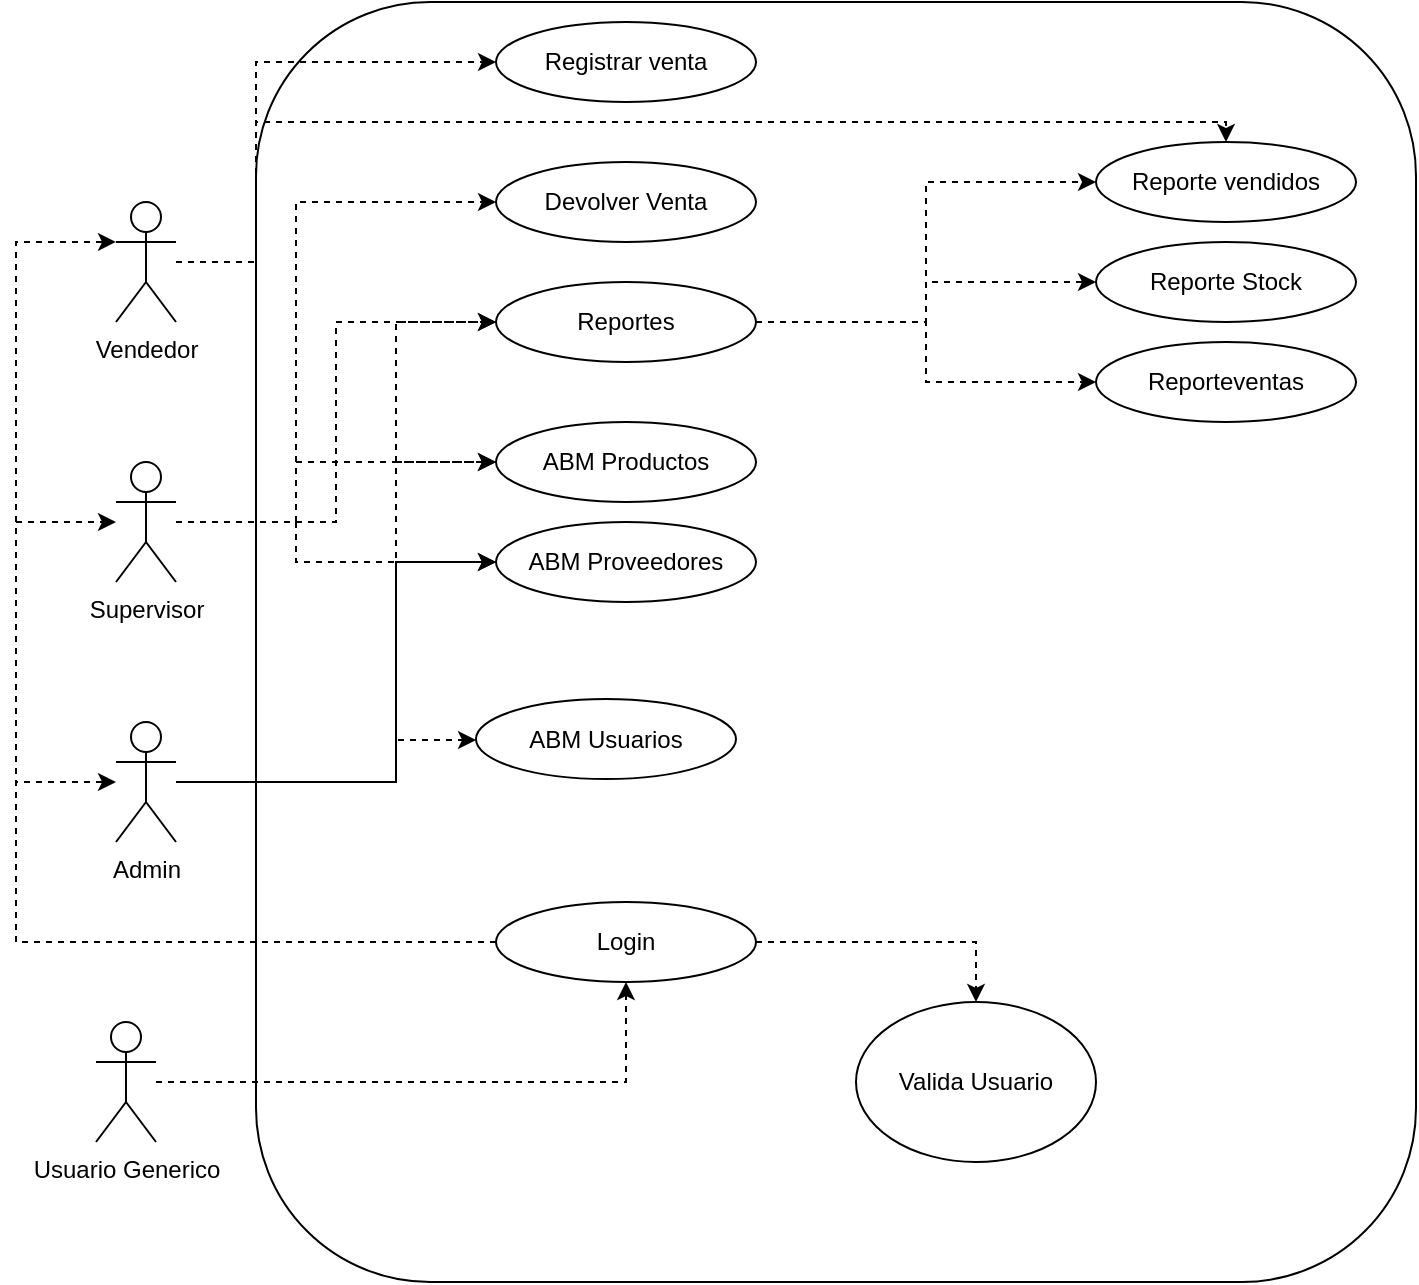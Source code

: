 <mxfile version="22.1.4" type="github" pages="3">
  <diagram id="C5RBs43oDa-KdzZeNtuy" name="Diagrama - Caso de Uso">
    <mxGraphModel dx="1314" dy="788" grid="1" gridSize="10" guides="1" tooltips="1" connect="1" arrows="1" fold="1" page="1" pageScale="1" pageWidth="827" pageHeight="1169" math="0" shadow="0">
      <root>
        <mxCell id="WIyWlLk6GJQsqaUBKTNV-0" />
        <mxCell id="WIyWlLk6GJQsqaUBKTNV-1" parent="WIyWlLk6GJQsqaUBKTNV-0" />
        <mxCell id="89AkJ8e365rJD2Zc7kNv-28" value="" style="rounded=1;whiteSpace=wrap;html=1;" vertex="1" parent="WIyWlLk6GJQsqaUBKTNV-1">
          <mxGeometry x="190" y="80" width="580" height="640" as="geometry" />
        </mxCell>
        <mxCell id="89AkJ8e365rJD2Zc7kNv-14" style="edgeStyle=orthogonalEdgeStyle;rounded=0;orthogonalLoop=1;jettySize=auto;html=1;entryX=0;entryY=0.5;entryDx=0;entryDy=0;dashed=1;" edge="1" parent="WIyWlLk6GJQsqaUBKTNV-1" source="4HETi5X4JbVhUi4bvFOk-2" target="89AkJ8e365rJD2Zc7kNv-13">
          <mxGeometry relative="1" as="geometry" />
        </mxCell>
        <mxCell id="89AkJ8e365rJD2Zc7kNv-18" style="edgeStyle=orthogonalEdgeStyle;rounded=0;orthogonalLoop=1;jettySize=auto;html=1;entryX=0;entryY=0.5;entryDx=0;entryDy=0;dashed=1;" edge="1" parent="WIyWlLk6GJQsqaUBKTNV-1" source="4HETi5X4JbVhUi4bvFOk-2" target="yIODeg7tewMYD-Vx1pWO-0">
          <mxGeometry relative="1" as="geometry">
            <Array as="points">
              <mxPoint x="210" y="340" />
              <mxPoint x="210" y="180" />
            </Array>
          </mxGeometry>
        </mxCell>
        <mxCell id="89AkJ8e365rJD2Zc7kNv-20" style="edgeStyle=orthogonalEdgeStyle;rounded=0;orthogonalLoop=1;jettySize=auto;html=1;dashed=1;" edge="1" parent="WIyWlLk6GJQsqaUBKTNV-1" source="4HETi5X4JbVhUi4bvFOk-2" target="_j4DWzkTZO4w0HOQPFZT-0">
          <mxGeometry relative="1" as="geometry">
            <Array as="points">
              <mxPoint x="210" y="340" />
              <mxPoint x="210" y="310" />
            </Array>
          </mxGeometry>
        </mxCell>
        <mxCell id="89AkJ8e365rJD2Zc7kNv-21" style="edgeStyle=orthogonalEdgeStyle;rounded=0;orthogonalLoop=1;jettySize=auto;html=1;dashed=1;" edge="1" parent="WIyWlLk6GJQsqaUBKTNV-1" source="4HETi5X4JbVhUi4bvFOk-2" target="z9c_RL_WU1P664MGDf2V-0">
          <mxGeometry relative="1" as="geometry">
            <Array as="points">
              <mxPoint x="210" y="340" />
              <mxPoint x="210" y="360" />
            </Array>
          </mxGeometry>
        </mxCell>
        <mxCell id="4HETi5X4JbVhUi4bvFOk-2" value="Supervisor" style="shape=umlActor;verticalLabelPosition=bottom;verticalAlign=top;html=1;outlineConnect=0;" vertex="1" parent="WIyWlLk6GJQsqaUBKTNV-1">
          <mxGeometry x="120" y="310" width="30" height="60" as="geometry" />
        </mxCell>
        <mxCell id="89AkJ8e365rJD2Zc7kNv-1" style="edgeStyle=orthogonalEdgeStyle;rounded=0;orthogonalLoop=1;jettySize=auto;html=1;dashed=1;" edge="1" parent="WIyWlLk6GJQsqaUBKTNV-1" source="4HETi5X4JbVhUi4bvFOk-3" target="4HETi5X4JbVhUi4bvFOk-14">
          <mxGeometry relative="1" as="geometry">
            <Array as="points">
              <mxPoint x="260" y="470" />
              <mxPoint x="260" y="449" />
            </Array>
          </mxGeometry>
        </mxCell>
        <mxCell id="89AkJ8e365rJD2Zc7kNv-2" style="edgeStyle=orthogonalEdgeStyle;rounded=0;orthogonalLoop=1;jettySize=auto;html=1;entryX=0;entryY=0.5;entryDx=0;entryDy=0;" edge="1" parent="WIyWlLk6GJQsqaUBKTNV-1" source="4HETi5X4JbVhUi4bvFOk-3" target="z9c_RL_WU1P664MGDf2V-0">
          <mxGeometry relative="1" as="geometry">
            <Array as="points">
              <mxPoint x="260" y="470" />
              <mxPoint x="260" y="360" />
            </Array>
          </mxGeometry>
        </mxCell>
        <mxCell id="89AkJ8e365rJD2Zc7kNv-3" style="edgeStyle=orthogonalEdgeStyle;rounded=0;orthogonalLoop=1;jettySize=auto;html=1;entryX=0;entryY=0.5;entryDx=0;entryDy=0;dashed=1;" edge="1" parent="WIyWlLk6GJQsqaUBKTNV-1" source="4HETi5X4JbVhUi4bvFOk-3" target="_j4DWzkTZO4w0HOQPFZT-0">
          <mxGeometry relative="1" as="geometry">
            <Array as="points">
              <mxPoint x="260" y="470" />
              <mxPoint x="260" y="310" />
            </Array>
          </mxGeometry>
        </mxCell>
        <mxCell id="89AkJ8e365rJD2Zc7kNv-19" style="edgeStyle=orthogonalEdgeStyle;rounded=0;orthogonalLoop=1;jettySize=auto;html=1;entryX=0;entryY=0.5;entryDx=0;entryDy=0;dashed=1;" edge="1" parent="WIyWlLk6GJQsqaUBKTNV-1" source="4HETi5X4JbVhUi4bvFOk-3" target="89AkJ8e365rJD2Zc7kNv-13">
          <mxGeometry relative="1" as="geometry">
            <Array as="points">
              <mxPoint x="260" y="470" />
              <mxPoint x="260" y="240" />
            </Array>
          </mxGeometry>
        </mxCell>
        <mxCell id="4HETi5X4JbVhUi4bvFOk-3" value="Admin" style="shape=umlActor;verticalLabelPosition=bottom;verticalAlign=top;html=1;outlineConnect=0;" vertex="1" parent="WIyWlLk6GJQsqaUBKTNV-1">
          <mxGeometry x="120" y="440" width="30" height="60" as="geometry" />
        </mxCell>
        <mxCell id="89AkJ8e365rJD2Zc7kNv-8" style="edgeStyle=orthogonalEdgeStyle;rounded=0;orthogonalLoop=1;jettySize=auto;html=1;entryX=0;entryY=0.5;entryDx=0;entryDy=0;dashed=1;" edge="1" parent="WIyWlLk6GJQsqaUBKTNV-1" source="4HETi5X4JbVhUi4bvFOk-4" target="4HETi5X4JbVhUi4bvFOk-13">
          <mxGeometry relative="1" as="geometry">
            <Array as="points">
              <mxPoint x="190" y="210" />
              <mxPoint x="190" y="110" />
            </Array>
          </mxGeometry>
        </mxCell>
        <mxCell id="89AkJ8e365rJD2Zc7kNv-22" style="edgeStyle=orthogonalEdgeStyle;rounded=0;orthogonalLoop=1;jettySize=auto;html=1;dashed=1;" edge="1" parent="WIyWlLk6GJQsqaUBKTNV-1" source="4HETi5X4JbVhUi4bvFOk-4" target="89AkJ8e365rJD2Zc7kNv-12">
          <mxGeometry relative="1" as="geometry">
            <Array as="points">
              <mxPoint x="190" y="210" />
              <mxPoint x="190" y="140" />
              <mxPoint x="675" y="140" />
            </Array>
          </mxGeometry>
        </mxCell>
        <mxCell id="4HETi5X4JbVhUi4bvFOk-4" value="Vendedor" style="shape=umlActor;verticalLabelPosition=bottom;verticalAlign=top;html=1;outlineConnect=0;" vertex="1" parent="WIyWlLk6GJQsqaUBKTNV-1">
          <mxGeometry x="120" y="180" width="30" height="60" as="geometry" />
        </mxCell>
        <mxCell id="y-SaJvMA5GzT7pDGARi3-0" style="edgeStyle=orthogonalEdgeStyle;rounded=0;orthogonalLoop=1;jettySize=auto;html=1;dashed=1;" edge="1" parent="WIyWlLk6GJQsqaUBKTNV-1" source="4HETi5X4JbVhUi4bvFOk-9" target="4HETi5X4JbVhUi4bvFOk-12">
          <mxGeometry relative="1" as="geometry" />
        </mxCell>
        <mxCell id="89AkJ8e365rJD2Zc7kNv-25" style="edgeStyle=orthogonalEdgeStyle;rounded=0;orthogonalLoop=1;jettySize=auto;html=1;dashed=1;" edge="1" parent="WIyWlLk6GJQsqaUBKTNV-1" source="4HETi5X4JbVhUi4bvFOk-9" target="4HETi5X4JbVhUi4bvFOk-3">
          <mxGeometry relative="1" as="geometry">
            <Array as="points">
              <mxPoint x="70" y="550" />
              <mxPoint x="70" y="470" />
            </Array>
          </mxGeometry>
        </mxCell>
        <mxCell id="89AkJ8e365rJD2Zc7kNv-26" style="edgeStyle=orthogonalEdgeStyle;rounded=0;orthogonalLoop=1;jettySize=auto;html=1;dashed=1;" edge="1" parent="WIyWlLk6GJQsqaUBKTNV-1" source="4HETi5X4JbVhUi4bvFOk-9" target="4HETi5X4JbVhUi4bvFOk-2">
          <mxGeometry relative="1" as="geometry">
            <Array as="points">
              <mxPoint x="70" y="550" />
              <mxPoint x="70" y="340" />
            </Array>
          </mxGeometry>
        </mxCell>
        <mxCell id="4HETi5X4JbVhUi4bvFOk-9" value="Login" style="ellipse;whiteSpace=wrap;html=1;" vertex="1" parent="WIyWlLk6GJQsqaUBKTNV-1">
          <mxGeometry x="310" y="530" width="130" height="40" as="geometry" />
        </mxCell>
        <mxCell id="4HETi5X4JbVhUi4bvFOk-11" style="edgeStyle=orthogonalEdgeStyle;rounded=0;orthogonalLoop=1;jettySize=auto;html=1;dashed=1;" edge="1" parent="WIyWlLk6GJQsqaUBKTNV-1" source="4HETi5X4JbVhUi4bvFOk-10" target="4HETi5X4JbVhUi4bvFOk-9">
          <mxGeometry relative="1" as="geometry" />
        </mxCell>
        <mxCell id="4HETi5X4JbVhUi4bvFOk-10" value="Usuario Generico" style="shape=umlActor;verticalLabelPosition=bottom;verticalAlign=top;html=1;outlineConnect=0;" vertex="1" parent="WIyWlLk6GJQsqaUBKTNV-1">
          <mxGeometry x="110" y="590" width="30" height="60" as="geometry" />
        </mxCell>
        <mxCell id="4HETi5X4JbVhUi4bvFOk-12" value="Valida Usuario" style="ellipse;whiteSpace=wrap;html=1;" vertex="1" parent="WIyWlLk6GJQsqaUBKTNV-1">
          <mxGeometry x="490" y="580" width="120" height="80" as="geometry" />
        </mxCell>
        <mxCell id="4HETi5X4JbVhUi4bvFOk-13" value="Registrar venta" style="ellipse;whiteSpace=wrap;html=1;" vertex="1" parent="WIyWlLk6GJQsqaUBKTNV-1">
          <mxGeometry x="310" y="90" width="130" height="40" as="geometry" />
        </mxCell>
        <mxCell id="4HETi5X4JbVhUi4bvFOk-14" value="ABM Usuarios" style="ellipse;whiteSpace=wrap;html=1;" vertex="1" parent="WIyWlLk6GJQsqaUBKTNV-1">
          <mxGeometry x="300" y="428.54" width="130" height="40" as="geometry" />
        </mxCell>
        <mxCell id="_j4DWzkTZO4w0HOQPFZT-0" value="ABM Productos" style="ellipse;whiteSpace=wrap;html=1;" vertex="1" parent="WIyWlLk6GJQsqaUBKTNV-1">
          <mxGeometry x="310" y="290" width="130" height="40" as="geometry" />
        </mxCell>
        <mxCell id="yIODeg7tewMYD-Vx1pWO-0" value="Devolver Venta" style="ellipse;whiteSpace=wrap;html=1;" vertex="1" parent="WIyWlLk6GJQsqaUBKTNV-1">
          <mxGeometry x="310" y="160" width="130" height="40" as="geometry" />
        </mxCell>
        <mxCell id="z9c_RL_WU1P664MGDf2V-0" value="ABM Proveedores" style="ellipse;whiteSpace=wrap;html=1;" vertex="1" parent="WIyWlLk6GJQsqaUBKTNV-1">
          <mxGeometry x="310" y="340" width="130" height="40" as="geometry" />
        </mxCell>
        <mxCell id="89AkJ8e365rJD2Zc7kNv-10" value="Reporte Stock" style="ellipse;whiteSpace=wrap;html=1;" vertex="1" parent="WIyWlLk6GJQsqaUBKTNV-1">
          <mxGeometry x="610" y="200" width="130" height="40" as="geometry" />
        </mxCell>
        <mxCell id="89AkJ8e365rJD2Zc7kNv-11" value="Reporteventas" style="ellipse;whiteSpace=wrap;html=1;" vertex="1" parent="WIyWlLk6GJQsqaUBKTNV-1">
          <mxGeometry x="610" y="250" width="130" height="40" as="geometry" />
        </mxCell>
        <mxCell id="89AkJ8e365rJD2Zc7kNv-12" value="Reporte vendidos" style="ellipse;whiteSpace=wrap;html=1;" vertex="1" parent="WIyWlLk6GJQsqaUBKTNV-1">
          <mxGeometry x="610" y="150" width="130" height="40" as="geometry" />
        </mxCell>
        <mxCell id="89AkJ8e365rJD2Zc7kNv-15" style="edgeStyle=orthogonalEdgeStyle;rounded=0;orthogonalLoop=1;jettySize=auto;html=1;entryX=0;entryY=0.5;entryDx=0;entryDy=0;dashed=1;" edge="1" parent="WIyWlLk6GJQsqaUBKTNV-1" source="89AkJ8e365rJD2Zc7kNv-13" target="89AkJ8e365rJD2Zc7kNv-12">
          <mxGeometry relative="1" as="geometry" />
        </mxCell>
        <mxCell id="89AkJ8e365rJD2Zc7kNv-16" style="edgeStyle=orthogonalEdgeStyle;rounded=0;orthogonalLoop=1;jettySize=auto;html=1;dashed=1;" edge="1" parent="WIyWlLk6GJQsqaUBKTNV-1" source="89AkJ8e365rJD2Zc7kNv-13" target="89AkJ8e365rJD2Zc7kNv-10">
          <mxGeometry relative="1" as="geometry" />
        </mxCell>
        <mxCell id="89AkJ8e365rJD2Zc7kNv-17" style="edgeStyle=orthogonalEdgeStyle;rounded=0;orthogonalLoop=1;jettySize=auto;html=1;dashed=1;" edge="1" parent="WIyWlLk6GJQsqaUBKTNV-1" source="89AkJ8e365rJD2Zc7kNv-13" target="89AkJ8e365rJD2Zc7kNv-11">
          <mxGeometry relative="1" as="geometry" />
        </mxCell>
        <mxCell id="89AkJ8e365rJD2Zc7kNv-13" value="Reportes" style="ellipse;whiteSpace=wrap;html=1;" vertex="1" parent="WIyWlLk6GJQsqaUBKTNV-1">
          <mxGeometry x="310" y="220" width="130" height="40" as="geometry" />
        </mxCell>
        <mxCell id="89AkJ8e365rJD2Zc7kNv-27" style="edgeStyle=orthogonalEdgeStyle;rounded=0;orthogonalLoop=1;jettySize=auto;html=1;entryX=0;entryY=0.333;entryDx=0;entryDy=0;entryPerimeter=0;dashed=1;" edge="1" parent="WIyWlLk6GJQsqaUBKTNV-1" source="4HETi5X4JbVhUi4bvFOk-9" target="4HETi5X4JbVhUi4bvFOk-4">
          <mxGeometry relative="1" as="geometry">
            <Array as="points">
              <mxPoint x="70" y="550" />
              <mxPoint x="70" y="200" />
            </Array>
          </mxGeometry>
        </mxCell>
      </root>
    </mxGraphModel>
  </diagram>
  <diagram id="l8IImJMJP9vMrhXiJ4r4" name="Diagrama Secuencia ">
    <mxGraphModel dx="1314" dy="788" grid="1" gridSize="10" guides="1" tooltips="1" connect="1" arrows="1" fold="1" page="1" pageScale="1" pageWidth="827" pageHeight="1169" math="0" shadow="0">
      <root>
        <mxCell id="0" />
        <mxCell id="1" parent="0" />
        <mxCell id="7I6qIPAIbdKNP_cKjjOA-1" value="Usuario" style="rounded=0;whiteSpace=wrap;html=1;fontSize=10;fontFamily=Helvetica;" vertex="1" parent="1">
          <mxGeometry x="395" y="100" width="120" height="60" as="geometry" />
        </mxCell>
        <mxCell id="7I6qIPAIbdKNP_cKjjOA-2" value="Login" style="rounded=0;whiteSpace=wrap;html=1;" vertex="1" parent="1">
          <mxGeometry x="565" y="100" width="120" height="60" as="geometry" />
        </mxCell>
        <mxCell id="7I6qIPAIbdKNP_cKjjOA-3" value="" style="rounded=0;whiteSpace=wrap;html=1;fontSize=10;fontFamily=Helvetica;" vertex="1" parent="1">
          <mxGeometry x="275" y="160" width="20" height="340" as="geometry" />
        </mxCell>
        <mxCell id="7I6qIPAIbdKNP_cKjjOA-6" value="" style="rounded=0;whiteSpace=wrap;html=1;fontSize=10;fontFamily=Helvetica;" vertex="1" parent="1">
          <mxGeometry x="445" y="160" width="20" height="340" as="geometry" />
        </mxCell>
        <mxCell id="7I6qIPAIbdKNP_cKjjOA-7" value="" style="endArrow=classic;html=1;rounded=0;entryX=-0.083;entryY=0.689;entryDx=0;entryDy=0;entryPerimeter=0;fontSize=10;fontFamily=Helvetica;" edge="1" parent="1">
          <mxGeometry relative="1" as="geometry">
            <mxPoint x="465" y="400.19" as="sourcePoint" />
            <mxPoint x="613.34" y="400.0" as="targetPoint" />
          </mxGeometry>
        </mxCell>
        <mxCell id="7I6qIPAIbdKNP_cKjjOA-8" value="Login()" style="edgeLabel;html=1;align=center;verticalAlign=middle;resizable=0;points=[];fontSize=10;fontFamily=Helvetica;" vertex="1" connectable="0" parent="7I6qIPAIbdKNP_cKjjOA-7">
          <mxGeometry x="0.014" y="3" relative="1" as="geometry">
            <mxPoint as="offset" />
          </mxGeometry>
        </mxCell>
        <mxCell id="7I6qIPAIbdKNP_cKjjOA-9" value="UsuarioGenerico (Menu)" style="rounded=0;whiteSpace=wrap;html=1;fontSize=10;fontFamily=Helvetica;" vertex="1" parent="1">
          <mxGeometry x="225" y="100" width="120" height="60" as="geometry" />
        </mxCell>
        <mxCell id="7I6qIPAIbdKNP_cKjjOA-10" value="Usuario Final" style="shape=umlActor;verticalLabelPosition=bottom;verticalAlign=top;html=1;outlineConnect=0;fontSize=10;fontFamily=Helvetica;" vertex="1" parent="1">
          <mxGeometry x="120" y="80" width="30" height="60" as="geometry" />
        </mxCell>
        <mxCell id="7I6qIPAIbdKNP_cKjjOA-11" value="" style="rounded=0;whiteSpace=wrap;html=1;fontSize=10;fontFamily=Helvetica;" vertex="1" parent="1">
          <mxGeometry x="125" y="160" width="20" height="340" as="geometry" />
        </mxCell>
        <mxCell id="7I6qIPAIbdKNP_cKjjOA-12" value="" style="endArrow=none;html=1;rounded=0;endFill=0;startArrow=block;startFill=1;fontSize=10;fontFamily=Helvetica;" edge="1" parent="1">
          <mxGeometry relative="1" as="geometry">
            <mxPoint x="150" y="230" as="sourcePoint" />
            <mxPoint x="275" y="230" as="targetPoint" />
          </mxGeometry>
        </mxCell>
        <mxCell id="7I6qIPAIbdKNP_cKjjOA-13" value="" style="endArrow=classic;html=1;rounded=0;entryX=-0.133;entryY=0.084;entryDx=0;entryDy=0;entryPerimeter=0;exitX=0.972;exitY=0.085;exitDx=0;exitDy=0;exitPerimeter=0;fontSize=10;fontFamily=Helvetica;" edge="1" parent="1" source="7I6qIPAIbdKNP_cKjjOA-11" target="7I6qIPAIbdKNP_cKjjOA-3">
          <mxGeometry relative="1" as="geometry">
            <mxPoint x="150" y="200" as="sourcePoint" />
            <mxPoint x="265" y="200" as="targetPoint" />
          </mxGeometry>
        </mxCell>
        <mxCell id="7I6qIPAIbdKNP_cKjjOA-14" value="Ingresa al menu" style="edgeLabel;html=1;align=center;verticalAlign=middle;resizable=0;points=[];fontSize=10;fontFamily=Helvetica;" vertex="1" connectable="0" parent="7I6qIPAIbdKNP_cKjjOA-13">
          <mxGeometry x="0.014" y="3" relative="1" as="geometry">
            <mxPoint as="offset" />
          </mxGeometry>
        </mxCell>
        <mxCell id="7I6qIPAIbdKNP_cKjjOA-15" value="Solicita input" style="edgeLabel;html=1;align=center;verticalAlign=middle;resizable=0;points=[];fontSize=10;fontFamily=Helvetica;" vertex="1" connectable="0" parent="1">
          <mxGeometry x="215.003" y="229.999" as="geometry">
            <mxPoint x="-1" y="-3" as="offset" />
          </mxGeometry>
        </mxCell>
        <mxCell id="7I6qIPAIbdKNP_cKjjOA-16" value="" style="endArrow=classic;html=1;rounded=0;fontSize=10;fontFamily=Helvetica;" edge="1" parent="1">
          <mxGeometry relative="1" as="geometry">
            <mxPoint x="150" y="260" as="sourcePoint" />
            <mxPoint x="270" y="260" as="targetPoint" />
          </mxGeometry>
        </mxCell>
        <mxCell id="7I6qIPAIbdKNP_cKjjOA-17" value="Ingresa opcion Login" style="edgeLabel;html=1;align=center;verticalAlign=middle;resizable=0;points=[];fontSize=10;fontFamily=Helvetica;" vertex="1" connectable="0" parent="7I6qIPAIbdKNP_cKjjOA-16">
          <mxGeometry x="-0.385" y="-4" relative="1" as="geometry">
            <mxPoint x="25" as="offset" />
          </mxGeometry>
        </mxCell>
        <mxCell id="7I6qIPAIbdKNP_cKjjOA-18" value="Solicita Usr y Clave" style="endArrow=none;html=1;rounded=0;endFill=0;startArrow=classic;startFill=1;fontSize=10;fontFamily=Helvetica;" edge="1" parent="1">
          <mxGeometry relative="1" as="geometry">
            <mxPoint x="145" y="310" as="sourcePoint" />
            <mxPoint x="275" y="310" as="targetPoint" />
          </mxGeometry>
        </mxCell>
        <mxCell id="7I6qIPAIbdKNP_cKjjOA-19" value="" style="endArrow=classic;html=1;rounded=0;exitX=0.944;exitY=0.468;exitDx=0;exitDy=0;exitPerimeter=0;entryX=-0.056;entryY=0.462;entryDx=0;entryDy=0;entryPerimeter=0;fontSize=10;fontFamily=Helvetica;" edge="1" parent="1">
          <mxGeometry relative="1" as="geometry">
            <mxPoint x="295.0" y="332.04" as="sourcePoint" />
            <mxPoint x="445.0" y="330.0" as="targetPoint" />
          </mxGeometry>
        </mxCell>
        <mxCell id="7I6qIPAIbdKNP_cKjjOA-20" value="Comparausuarios()" style="edgeLabel;html=1;align=center;verticalAlign=middle;resizable=0;points=[];fontSize=10;fontFamily=Helvetica;" vertex="1" connectable="0" parent="7I6qIPAIbdKNP_cKjjOA-19">
          <mxGeometry x="-0.385" y="-4" relative="1" as="geometry">
            <mxPoint x="25" y="-11" as="offset" />
          </mxGeometry>
        </mxCell>
        <mxCell id="7I6qIPAIbdKNP_cKjjOA-21" value="" style="endArrow=classic;html=1;rounded=0;fontSize=10;fontFamily=Helvetica;" edge="1" parent="1">
          <mxGeometry relative="1" as="geometry">
            <mxPoint x="295" y="390.76" as="sourcePoint" />
            <mxPoint x="445" y="390" as="targetPoint" />
          </mxGeometry>
        </mxCell>
        <mxCell id="7I6qIPAIbdKNP_cKjjOA-22" value="responde true" style="edgeLabel;html=1;align=center;verticalAlign=middle;resizable=0;points=[];fontSize=10;fontFamily=Helvetica;" vertex="1" connectable="0" parent="7I6qIPAIbdKNP_cKjjOA-21">
          <mxGeometry x="-0.385" y="-4" relative="1" as="geometry">
            <mxPoint x="25" y="-5" as="offset" />
          </mxGeometry>
        </mxCell>
        <mxCell id="7I6qIPAIbdKNP_cKjjOA-23" value="" style="endArrow=classic;html=1;rounded=0;exitX=0.944;exitY=0.928;exitDx=0;exitDy=0;exitPerimeter=0;entryX=0;entryY=0.931;entryDx=0;entryDy=0;entryPerimeter=0;fontSize=10;fontFamily=Helvetica;" edge="1" parent="1">
          <mxGeometry relative="1" as="geometry">
            <mxPoint x="293.88" y="440.0" as="sourcePoint" />
            <mxPoint x="445" y="441.02" as="targetPoint" />
          </mxGeometry>
        </mxCell>
        <mxCell id="7I6qIPAIbdKNP_cKjjOA-24" value="TraerHostUsuario()" style="edgeLabel;html=1;align=center;verticalAlign=middle;resizable=0;points=[];fontSize=10;fontFamily=Helvetica;" vertex="1" connectable="0" parent="7I6qIPAIbdKNP_cKjjOA-23">
          <mxGeometry x="-0.385" y="-4" relative="1" as="geometry">
            <mxPoint x="25" as="offset" />
          </mxGeometry>
        </mxCell>
        <mxCell id="7I6qIPAIbdKNP_cKjjOA-25" value="" style="endArrow=none;dashed=1;html=1;rounded=0;exitX=1.028;exitY=0.66;exitDx=0;exitDy=0;exitPerimeter=0;startArrow=block;startFill=1;fontSize=10;fontFamily=Helvetica;" edge="1" parent="1">
          <mxGeometry width="50" height="50" relative="1" as="geometry">
            <mxPoint x="295.0" y="361.4" as="sourcePoint" />
            <mxPoint x="445" y="360" as="targetPoint" />
          </mxGeometry>
        </mxCell>
        <mxCell id="7I6qIPAIbdKNP_cKjjOA-26" value="Datos no Encontrados" style="edgeLabel;html=1;align=center;verticalAlign=middle;resizable=0;points=[];fontSize=10;fontFamily=Helvetica;" vertex="1" connectable="0" parent="7I6qIPAIbdKNP_cKjjOA-25">
          <mxGeometry x="0.318" y="3" relative="1" as="geometry">
            <mxPoint x="-19" y="13" as="offset" />
          </mxGeometry>
        </mxCell>
        <mxCell id="7I6qIPAIbdKNP_cKjjOA-27" value="" style="endArrow=none;dashed=1;html=1;rounded=0;startArrow=block;startFill=1;fontSize=10;fontFamily=Helvetica;" edge="1" parent="1">
          <mxGeometry width="50" height="50" relative="1" as="geometry">
            <mxPoint x="465" y="420" as="sourcePoint" />
            <mxPoint x="615" y="420" as="targetPoint" />
          </mxGeometry>
        </mxCell>
        <mxCell id="7I6qIPAIbdKNP_cKjjOA-28" value="no hay conexion" style="edgeLabel;html=1;align=center;verticalAlign=middle;resizable=0;points=[];fontSize=10;fontFamily=Helvetica;" vertex="1" connectable="0" parent="7I6qIPAIbdKNP_cKjjOA-27">
          <mxGeometry x="0.318" y="3" relative="1" as="geometry">
            <mxPoint x="-19" y="3" as="offset" />
          </mxGeometry>
        </mxCell>
        <mxCell id="7I6qIPAIbdKNP_cKjjOA-29" value="" style="endArrow=none;dashed=1;html=1;rounded=0;fontSize=10;fontFamily=Helvetica;" edge="1" parent="1">
          <mxGeometry width="50" height="50" relative="1" as="geometry">
            <mxPoint x="135" y="500" as="sourcePoint" />
            <mxPoint x="442" y="500" as="targetPoint" />
          </mxGeometry>
        </mxCell>
        <mxCell id="7I6qIPAIbdKNP_cKjjOA-30" value="Exit Environment()" style="edgeLabel;html=1;align=center;verticalAlign=middle;resizable=0;points=[];fontSize=10;fontFamily=Helvetica;" vertex="1" connectable="0" parent="7I6qIPAIbdKNP_cKjjOA-29">
          <mxGeometry x="0.318" y="3" relative="1" as="geometry">
            <mxPoint x="28" as="offset" />
          </mxGeometry>
        </mxCell>
        <mxCell id="7I6qIPAIbdKNP_cKjjOA-31" value="" style="rounded=0;whiteSpace=wrap;html=1;fontSize=10;fontFamily=Helvetica;" vertex="1" parent="1">
          <mxGeometry x="615" y="160" width="20" height="340" as="geometry" />
        </mxCell>
        <mxCell id="7I6qIPAIbdKNP_cKjjOA-32" value="" style="endArrow=none;html=1;rounded=0;exitX=0.944;exitY=0.928;exitDx=0;exitDy=0;exitPerimeter=0;entryX=0;entryY=0.931;entryDx=0;entryDy=0;entryPerimeter=0;startArrow=classic;startFill=1;endFill=0;fontSize=10;fontFamily=Helvetica;" edge="1" parent="1">
          <mxGeometry relative="1" as="geometry">
            <mxPoint x="295.0" y="470.0" as="sourcePoint" />
            <mxPoint x="446.12" y="471.02" as="targetPoint" />
          </mxGeometry>
        </mxCell>
        <mxCell id="7I6qIPAIbdKNP_cKjjOA-33" value="Devuelve Host" style="edgeLabel;html=1;align=center;verticalAlign=middle;resizable=0;points=[];fontSize=10;fontFamily=Helvetica;" vertex="1" connectable="0" parent="7I6qIPAIbdKNP_cKjjOA-32">
          <mxGeometry x="-0.385" y="-4" relative="1" as="geometry">
            <mxPoint x="25" as="offset" />
          </mxGeometry>
        </mxCell>
        <mxCell id="7I6qIPAIbdKNP_cKjjOA-34" value="" style="endArrow=classic;html=1;rounded=0;exitX=0.944;exitY=0.928;exitDx=0;exitDy=0;exitPerimeter=0;fontSize=10;fontFamily=Helvetica;" edge="1" parent="1">
          <mxGeometry relative="1" as="geometry">
            <mxPoint x="145.0" y="480.0" as="sourcePoint" />
            <mxPoint x="275" y="481" as="targetPoint" />
          </mxGeometry>
        </mxCell>
        <mxCell id="7I6qIPAIbdKNP_cKjjOA-35" value="Redirige a Menu Host" style="edgeLabel;html=1;align=center;verticalAlign=middle;resizable=0;points=[];fontSize=10;fontFamily=Helvetica;" vertex="1" connectable="0" parent="7I6qIPAIbdKNP_cKjjOA-34">
          <mxGeometry x="-0.385" y="-4" relative="1" as="geometry">
            <mxPoint x="25" as="offset" />
          </mxGeometry>
        </mxCell>
      </root>
    </mxGraphModel>
  </diagram>
  <diagram id="iJr-qwWISemQUnU5Ptei" name="Diagrama de Casos de Uso">
    <mxGraphModel dx="2389" dy="1433" grid="1" gridSize="10" guides="1" tooltips="1" connect="1" arrows="1" fold="1" page="1" pageScale="1" pageWidth="827" pageHeight="1169" math="0" shadow="0">
      <root>
        <mxCell id="0" />
        <mxCell id="1" parent="0" />
        <mxCell id="5GBPzi4gf3iS7eIDdugX-30" value="Proveedor" style="swimlane;fontStyle=1;align=center;verticalAlign=top;childLayout=stackLayout;horizontal=1;startSize=26;horizontalStack=0;resizeParent=1;resizeParentMax=0;resizeLast=0;collapsible=1;marginBottom=0;whiteSpace=wrap;html=1;" vertex="1" parent="1">
          <mxGeometry x="514" y="794" width="270" height="230" as="geometry" />
        </mxCell>
        <mxCell id="5GBPzi4gf3iS7eIDdugX-31" value="- idProveedor: Guid&lt;br&gt;-idProducto: Guid&lt;br&gt;-idUsuario: Guid&lt;br&gt;- Nombre: string&lt;br&gt;- Apeillido: string&lt;br&gt;- FechaAlta: DateTime&lt;br&gt;- Cuit: int&lt;br style=&quot;border-color: var(--border-color);&quot;&gt;- Email: string" style="text;strokeColor=none;fillColor=none;align=left;verticalAlign=top;spacingLeft=4;spacingRight=4;overflow=hidden;rotatable=0;points=[[0,0.5],[1,0.5]];portConstraint=eastwest;whiteSpace=wrap;html=1;" vertex="1" parent="5GBPzi4gf3iS7eIDdugX-30">
          <mxGeometry y="26" width="270" height="124" as="geometry" />
        </mxCell>
        <mxCell id="5GBPzi4gf3iS7eIDdugX-32" value="" style="line;strokeWidth=1;fillColor=none;align=left;verticalAlign=middle;spacingTop=-1;spacingLeft=3;spacingRight=3;rotatable=0;labelPosition=right;points=[];portConstraint=eastwest;strokeColor=inherit;" vertex="1" parent="5GBPzi4gf3iS7eIDdugX-30">
          <mxGeometry y="150" width="270" height="8" as="geometry" />
        </mxCell>
        <mxCell id="5GBPzi4gf3iS7eIDdugX-33" value="+ CrearProveedor(int) : void&lt;br style=&quot;border-color: var(--border-color);&quot;&gt;+ EliminarProveedor(int) : void&lt;br&gt;+ ActualizarProveedor ():void&lt;br&gt;+ReactivarProveedor():void" style="text;strokeColor=none;fillColor=none;align=left;verticalAlign=top;spacingLeft=4;spacingRight=4;overflow=hidden;rotatable=0;points=[[0,0.5],[1,0.5]];portConstraint=eastwest;whiteSpace=wrap;html=1;" vertex="1" parent="5GBPzi4gf3iS7eIDdugX-30">
          <mxGeometry y="158" width="270" height="72" as="geometry" />
        </mxCell>
        <mxCell id="5GBPzi4gf3iS7eIDdugX-34" value="Usuario" style="swimlane;fontStyle=1;align=center;verticalAlign=top;childLayout=stackLayout;horizontal=1;startSize=26;horizontalStack=0;resizeParent=1;resizeParentMax=0;resizeLast=0;collapsible=1;marginBottom=0;whiteSpace=wrap;html=1;" vertex="1" parent="1">
          <mxGeometry x="574" y="64" width="190" height="340" as="geometry">
            <mxRectangle x="470" y="30" width="90" height="40" as="alternateBounds" />
          </mxGeometry>
        </mxCell>
        <mxCell id="5GBPzi4gf3iS7eIDdugX-35" value="- IdUsuario : Guid&lt;br style=&quot;border-color: var(--border-color);&quot;&gt;- Nombre: string&lt;br&gt;- Apellido: string&lt;br&gt;- Email: string&lt;br&gt;- DNI: int&lt;br&gt;- Telefono: string&lt;br&gt;- FechaAlta: DateTime&lt;br&gt;- FechaNac: DateTime&lt;br&gt;-NombreUsuario: string&lt;br&gt;-Contraseña: string&lt;br&gt;-Fechabaja:Datetime&lt;br&gt;-Estado: string&lt;br&gt;-ClaveTemporal : string&lt;br&gt;-Ultimaactualizacion Clave: DateTime" style="text;strokeColor=none;fillColor=none;align=left;verticalAlign=top;spacingLeft=4;spacingRight=4;overflow=hidden;rotatable=0;points=[[0,0.5],[1,0.5]];portConstraint=eastwest;whiteSpace=wrap;html=1;" vertex="1" parent="5GBPzi4gf3iS7eIDdugX-34">
          <mxGeometry y="26" width="190" height="224" as="geometry" />
        </mxCell>
        <mxCell id="5GBPzi4gf3iS7eIDdugX-36" value="" style="line;strokeWidth=1;fillColor=none;align=left;verticalAlign=middle;spacingTop=-1;spacingLeft=3;spacingRight=3;rotatable=0;labelPosition=right;points=[];portConstraint=eastwest;strokeColor=inherit;" vertex="1" parent="5GBPzi4gf3iS7eIDdugX-34">
          <mxGeometry y="250" width="190" height="8" as="geometry" />
        </mxCell>
        <mxCell id="5GBPzi4gf3iS7eIDdugX-37" value="TraerUsuario(); List&amp;lt;Usuario&amp;gt;&lt;br&gt;InsertarUsuario();void&lt;br&gt;EliminarUsuario();void&lt;br&gt;ReactivarUsuario();void" style="text;strokeColor=none;fillColor=none;align=left;verticalAlign=top;spacingLeft=4;spacingRight=4;overflow=hidden;rotatable=0;points=[[0,0.5],[1,0.5]];portConstraint=eastwest;whiteSpace=wrap;html=1;" vertex="1" parent="5GBPzi4gf3iS7eIDdugX-34">
          <mxGeometry y="258" width="190" height="82" as="geometry" />
        </mxCell>
        <mxCell id="5GBPzi4gf3iS7eIDdugX-38" value="_cliente" style="edgeStyle=orthogonalEdgeStyle;rounded=0;orthogonalLoop=1;jettySize=auto;html=1;entryX=0;entryY=0.5;entryDx=0;entryDy=0;endArrow=open;endFill=0;" edge="1" parent="1" source="5GBPzi4gf3iS7eIDdugX-39" target="5GBPzi4gf3iS7eIDdugX-45">
          <mxGeometry relative="1" as="geometry" />
        </mxCell>
        <mxCell id="5GBPzi4gf3iS7eIDdugX-39" value="Venta" style="swimlane;fontStyle=1;align=center;verticalAlign=top;childLayout=stackLayout;horizontal=1;startSize=26;horizontalStack=0;resizeParent=1;resizeParentMax=0;resizeLast=0;collapsible=1;marginBottom=0;whiteSpace=wrap;html=1;" vertex="1" parent="1">
          <mxGeometry x="34" y="464" width="290" height="198" as="geometry" />
        </mxCell>
        <mxCell id="5GBPzi4gf3iS7eIDdugX-40" value="- idVenta: Guid&lt;br&gt;- IdCliente:Guid&lt;br&gt;- IdProducto: Guid&lt;br&gt;- Cantidad: Int&lt;br&gt;- Fechaalta: Datetime&lt;br&gt;- Estado: string&lt;br&gt;- IdUsuario: Guid" style="text;strokeColor=none;fillColor=none;align=left;verticalAlign=top;spacingLeft=4;spacingRight=4;overflow=hidden;rotatable=0;points=[[0,0.5],[1,0.5]];portConstraint=eastwest;whiteSpace=wrap;html=1;" vertex="1" parent="5GBPzi4gf3iS7eIDdugX-39">
          <mxGeometry y="26" width="290" height="114" as="geometry" />
        </mxCell>
        <mxCell id="5GBPzi4gf3iS7eIDdugX-41" value="" style="line;strokeWidth=1;fillColor=none;align=left;verticalAlign=middle;spacingTop=-1;spacingLeft=3;spacingRight=3;rotatable=0;labelPosition=right;points=[];portConstraint=eastwest;strokeColor=inherit;" vertex="1" parent="5GBPzi4gf3iS7eIDdugX-39">
          <mxGeometry y="140" width="290" height="8" as="geometry" />
        </mxCell>
        <mxCell id="5GBPzi4gf3iS7eIDdugX-42" value="+ TraerVenta: List &amp;lt;Venta&amp;gt;&lt;br&gt;+ RegistrarVenta : void&lt;br&gt;+ Devolucion : void&lt;br&gt;&lt;br style=&quot;border-color: var(--border-color);&quot;&gt;" style="text;strokeColor=none;fillColor=none;align=left;verticalAlign=top;spacingLeft=4;spacingRight=4;overflow=hidden;rotatable=0;points=[[0,0.5],[1,0.5]];portConstraint=eastwest;whiteSpace=wrap;html=1;" vertex="1" parent="5GBPzi4gf3iS7eIDdugX-39">
          <mxGeometry y="148" width="290" height="50" as="geometry" />
        </mxCell>
        <mxCell id="5GBPzi4gf3iS7eIDdugX-43" style="edgeStyle=orthogonalEdgeStyle;rounded=0;orthogonalLoop=1;jettySize=auto;html=1;entryX=0.017;entryY=0.155;entryDx=0;entryDy=0;entryPerimeter=0;" edge="1" parent="1" source="5GBPzi4gf3iS7eIDdugX-44" target="5GBPzi4gf3iS7eIDdugX-37">
          <mxGeometry relative="1" as="geometry" />
        </mxCell>
        <mxCell id="5GBPzi4gf3iS7eIDdugX-44" value="Cliente&lt;br&gt;" style="swimlane;fontStyle=1;align=center;verticalAlign=top;childLayout=stackLayout;horizontal=1;startSize=20;horizontalStack=0;resizeParent=1;resizeParentMax=0;resizeLast=0;collapsible=1;marginBottom=0;whiteSpace=wrap;html=1;" vertex="1" parent="1">
          <mxGeometry x="274" y="94" width="200" height="230" as="geometry" />
        </mxCell>
        <mxCell id="5GBPzi4gf3iS7eIDdugX-45" value="- IdCliente : Guid&lt;br&gt;- Nombre : String&lt;br&gt;- Apellido : String&lt;br&gt;- Telefono: String&lt;br&gt;- Email: String&lt;br&gt;- Fechaalta ; Datetime&lt;br&gt;- FechaBaja : Datetime&lt;br&gt;- FechaNacimiento: Datetime&lt;br&gt;- IdUsuario : String&lt;br&gt;- DNI : Int" style="text;strokeColor=none;fillColor=none;align=left;verticalAlign=top;spacingLeft=4;spacingRight=4;overflow=hidden;rotatable=0;points=[[0,0.5],[1,0.5]];portConstraint=eastwest;whiteSpace=wrap;html=1;" vertex="1" parent="5GBPzi4gf3iS7eIDdugX-44">
          <mxGeometry y="20" width="200" height="146" as="geometry" />
        </mxCell>
        <mxCell id="5GBPzi4gf3iS7eIDdugX-46" value="" style="line;strokeWidth=1;fillColor=none;align=left;verticalAlign=middle;spacingTop=-1;spacingLeft=3;spacingRight=3;rotatable=0;labelPosition=right;points=[];portConstraint=eastwest;strokeColor=inherit;" vertex="1" parent="5GBPzi4gf3iS7eIDdugX-44">
          <mxGeometry y="166" width="200" height="8" as="geometry" />
        </mxCell>
        <mxCell id="5GBPzi4gf3iS7eIDdugX-47" value="+ AgregarCliente(): void&lt;br&gt;+TreaerClientes(): List&amp;lt;Cliente&amp;gt;&lt;br&gt;+ ActualizarCliente(): void" style="text;strokeColor=none;fillColor=none;align=left;verticalAlign=top;spacingLeft=4;spacingRight=4;overflow=hidden;rotatable=0;points=[[0,0.5],[1,0.5]];portConstraint=eastwest;whiteSpace=wrap;html=1;" vertex="1" parent="5GBPzi4gf3iS7eIDdugX-44">
          <mxGeometry y="174" width="200" height="56" as="geometry" />
        </mxCell>
        <mxCell id="5GBPzi4gf3iS7eIDdugX-48" value="Producto&lt;br&gt;" style="swimlane;fontStyle=1;align=center;verticalAlign=top;childLayout=stackLayout;horizontal=1;startSize=26;horizontalStack=0;resizeParent=1;resizeParentMax=0;resizeLast=0;collapsible=1;marginBottom=0;whiteSpace=wrap;html=1;" vertex="1" parent="1">
          <mxGeometry x="154" y="784" width="330" height="320" as="geometry" />
        </mxCell>
        <mxCell id="5GBPzi4gf3iS7eIDdugX-49" value="- idProducto: Guid&lt;br&gt;- idCategoria: int&lt;br&gt;- Nombre: string&lt;br&gt;- FechaAlta: Datetime&lt;br&gt;- FechaBaja: Datetime&lt;br&gt;- Precio:Double&lt;br&gt;- Stock: int&lt;br&gt;- idUsuario: Guid&lt;br style=&quot;border-color: var(--border-color);&quot;&gt;- precio: double&lt;br&gt;- idProveedor: Guid&lt;br&gt;- FechaBaja: Datetime" style="text;strokeColor=none;fillColor=none;align=left;verticalAlign=top;spacingLeft=4;spacingRight=4;overflow=hidden;rotatable=0;points=[[0,0.5],[1,0.5]];portConstraint=eastwest;whiteSpace=wrap;html=1;" vertex="1" parent="5GBPzi4gf3iS7eIDdugX-48">
          <mxGeometry y="26" width="330" height="164" as="geometry" />
        </mxCell>
        <mxCell id="5GBPzi4gf3iS7eIDdugX-50" value="" style="line;strokeWidth=1;fillColor=none;align=left;verticalAlign=middle;spacingTop=-1;spacingLeft=3;spacingRight=3;rotatable=0;labelPosition=right;points=[];portConstraint=eastwest;strokeColor=inherit;" vertex="1" parent="5GBPzi4gf3iS7eIDdugX-48">
          <mxGeometry y="190" width="330" height="8" as="geometry" />
        </mxCell>
        <mxCell id="5GBPzi4gf3iS7eIDdugX-51" value="+ TraerProductos() : List &amp;lt;Producto&amp;gt;&lt;br&gt;+ TraerProductosporCat() : List &amp;lt;Producto&amp;gt;&lt;br&gt;+CrearProductos(): void&lt;br&gt;+EliminarProductos():void&lt;br&gt;+ActualizarProductos():void&lt;br&gt;+ReactivarProducto():void&lt;br&gt;+ActualizarStock():void&lt;br&gt;" style="text;strokeColor=none;fillColor=none;align=left;verticalAlign=top;spacingLeft=4;spacingRight=4;overflow=hidden;rotatable=0;points=[[0,0.5],[1,0.5]];portConstraint=eastwest;whiteSpace=wrap;html=1;" vertex="1" parent="5GBPzi4gf3iS7eIDdugX-48">
          <mxGeometry y="198" width="330" height="122" as="geometry" />
        </mxCell>
        <mxCell id="5GBPzi4gf3iS7eIDdugX-52" style="edgeStyle=orthogonalEdgeStyle;rounded=0;orthogonalLoop=1;jettySize=auto;html=1;endArrow=open;endFill=0;" edge="1" parent="1" source="5GBPzi4gf3iS7eIDdugX-31">
          <mxGeometry relative="1" as="geometry">
            <mxPoint x="444" y="784" as="targetPoint" />
            <Array as="points">
              <mxPoint x="649" y="744" />
              <mxPoint x="444" y="744" />
            </Array>
          </mxGeometry>
        </mxCell>
        <mxCell id="5GBPzi4gf3iS7eIDdugX-53" value="_productos" style="edgeLabel;html=1;align=center;verticalAlign=middle;resizable=0;points=[];" connectable="0" vertex="1" parent="5GBPzi4gf3iS7eIDdugX-52">
          <mxGeometry x="-0.097" y="1" relative="1" as="geometry">
            <mxPoint as="offset" />
          </mxGeometry>
        </mxCell>
        <mxCell id="5GBPzi4gf3iS7eIDdugX-54" style="edgeStyle=orthogonalEdgeStyle;rounded=0;orthogonalLoop=1;jettySize=auto;html=1;endArrow=open;endFill=0;" edge="1" parent="1" source="5GBPzi4gf3iS7eIDdugX-42">
          <mxGeometry relative="1" as="geometry">
            <mxPoint x="384" y="785" as="targetPoint" />
            <Array as="points">
              <mxPoint x="384" y="643" />
              <mxPoint x="384" y="785" />
            </Array>
          </mxGeometry>
        </mxCell>
        <mxCell id="5GBPzi4gf3iS7eIDdugX-55" value="_productos" style="edgeLabel;html=1;align=center;verticalAlign=middle;resizable=0;points=[];" connectable="0" vertex="1" parent="5GBPzi4gf3iS7eIDdugX-54">
          <mxGeometry x="-0.07" y="-1" relative="1" as="geometry">
            <mxPoint as="offset" />
          </mxGeometry>
        </mxCell>
        <mxCell id="5GBPzi4gf3iS7eIDdugX-56" value="Login" style="swimlane;fontStyle=1;align=center;verticalAlign=top;childLayout=stackLayout;horizontal=1;startSize=26;horizontalStack=0;resizeParent=1;resizeParentMax=0;resizeLast=0;collapsible=1;marginBottom=0;whiteSpace=wrap;html=1;" vertex="1" parent="1">
          <mxGeometry x="544" y="503" width="190" height="120" as="geometry">
            <mxRectangle x="470" y="30" width="90" height="40" as="alternateBounds" />
          </mxGeometry>
        </mxCell>
        <mxCell id="5GBPzi4gf3iS7eIDdugX-57" value="- id: Guid&lt;br&gt;- Contraseña : string" style="text;strokeColor=none;fillColor=none;align=left;verticalAlign=top;spacingLeft=4;spacingRight=4;overflow=hidden;rotatable=0;points=[[0,0.5],[1,0.5]];portConstraint=eastwest;whiteSpace=wrap;html=1;" vertex="1" parent="5GBPzi4gf3iS7eIDdugX-56">
          <mxGeometry y="26" width="190" height="44" as="geometry" />
        </mxCell>
        <mxCell id="5GBPzi4gf3iS7eIDdugX-58" value="" style="line;strokeWidth=1;fillColor=none;align=left;verticalAlign=middle;spacingTop=-1;spacingLeft=3;spacingRight=3;rotatable=0;labelPosition=right;points=[];portConstraint=eastwest;strokeColor=inherit;" vertex="1" parent="5GBPzi4gf3iS7eIDdugX-56">
          <mxGeometry y="70" width="190" height="8" as="geometry" />
        </mxCell>
        <mxCell id="5GBPzi4gf3iS7eIDdugX-59" value="Login();Guid" style="text;strokeColor=none;fillColor=none;align=left;verticalAlign=top;spacingLeft=4;spacingRight=4;overflow=hidden;rotatable=0;points=[[0,0.5],[1,0.5]];portConstraint=eastwest;whiteSpace=wrap;html=1;" vertex="1" parent="5GBPzi4gf3iS7eIDdugX-56">
          <mxGeometry y="78" width="190" height="42" as="geometry" />
        </mxCell>
        <mxCell id="5GBPzi4gf3iS7eIDdugX-60" style="edgeStyle=orthogonalEdgeStyle;rounded=0;orthogonalLoop=1;jettySize=auto;html=1;" edge="1" parent="1" source="5GBPzi4gf3iS7eIDdugX-57" target="5GBPzi4gf3iS7eIDdugX-35">
          <mxGeometry relative="1" as="geometry">
            <Array as="points">
              <mxPoint x="794" y="551" />
              <mxPoint x="794" y="202" />
            </Array>
          </mxGeometry>
        </mxCell>
      </root>
    </mxGraphModel>
  </diagram>
</mxfile>
